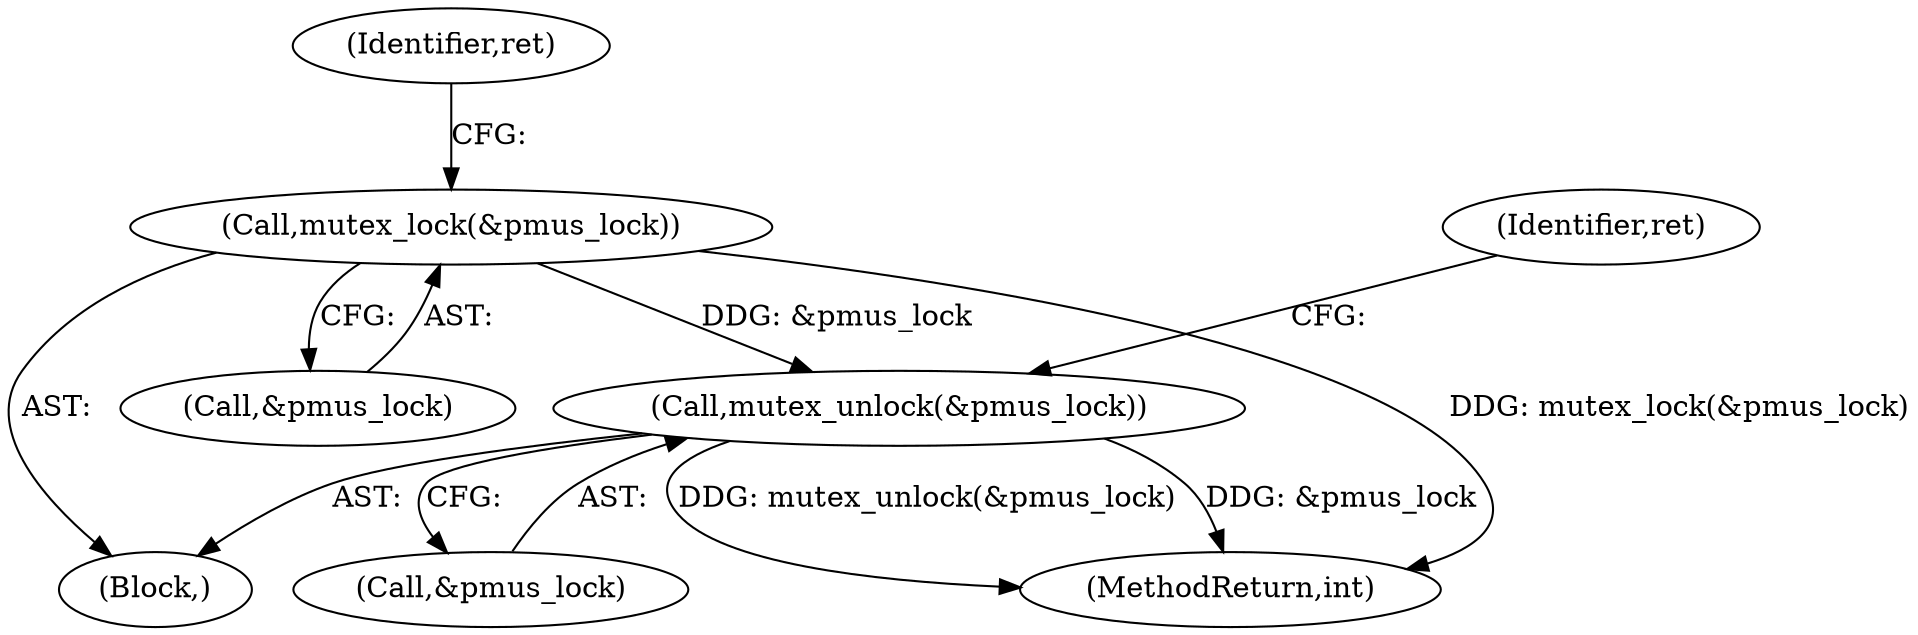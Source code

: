 digraph "0_linux_c3c87e770458aa004bd7ed3f29945ff436fd6511_0@API" {
"1000108" [label="(Call,mutex_lock(&pmus_lock))"];
"1000337" [label="(Call,mutex_unlock(&pmus_lock))"];
"1000109" [label="(Call,&pmus_lock)"];
"1000341" [label="(Identifier,ret)"];
"1000105" [label="(Block,)"];
"1000112" [label="(Identifier,ret)"];
"1000338" [label="(Call,&pmus_lock)"];
"1000370" [label="(MethodReturn,int)"];
"1000108" [label="(Call,mutex_lock(&pmus_lock))"];
"1000337" [label="(Call,mutex_unlock(&pmus_lock))"];
"1000108" -> "1000105"  [label="AST: "];
"1000108" -> "1000109"  [label="CFG: "];
"1000109" -> "1000108"  [label="AST: "];
"1000112" -> "1000108"  [label="CFG: "];
"1000108" -> "1000370"  [label="DDG: mutex_lock(&pmus_lock)"];
"1000108" -> "1000337"  [label="DDG: &pmus_lock"];
"1000337" -> "1000105"  [label="AST: "];
"1000337" -> "1000338"  [label="CFG: "];
"1000338" -> "1000337"  [label="AST: "];
"1000341" -> "1000337"  [label="CFG: "];
"1000337" -> "1000370"  [label="DDG: &pmus_lock"];
"1000337" -> "1000370"  [label="DDG: mutex_unlock(&pmus_lock)"];
}
